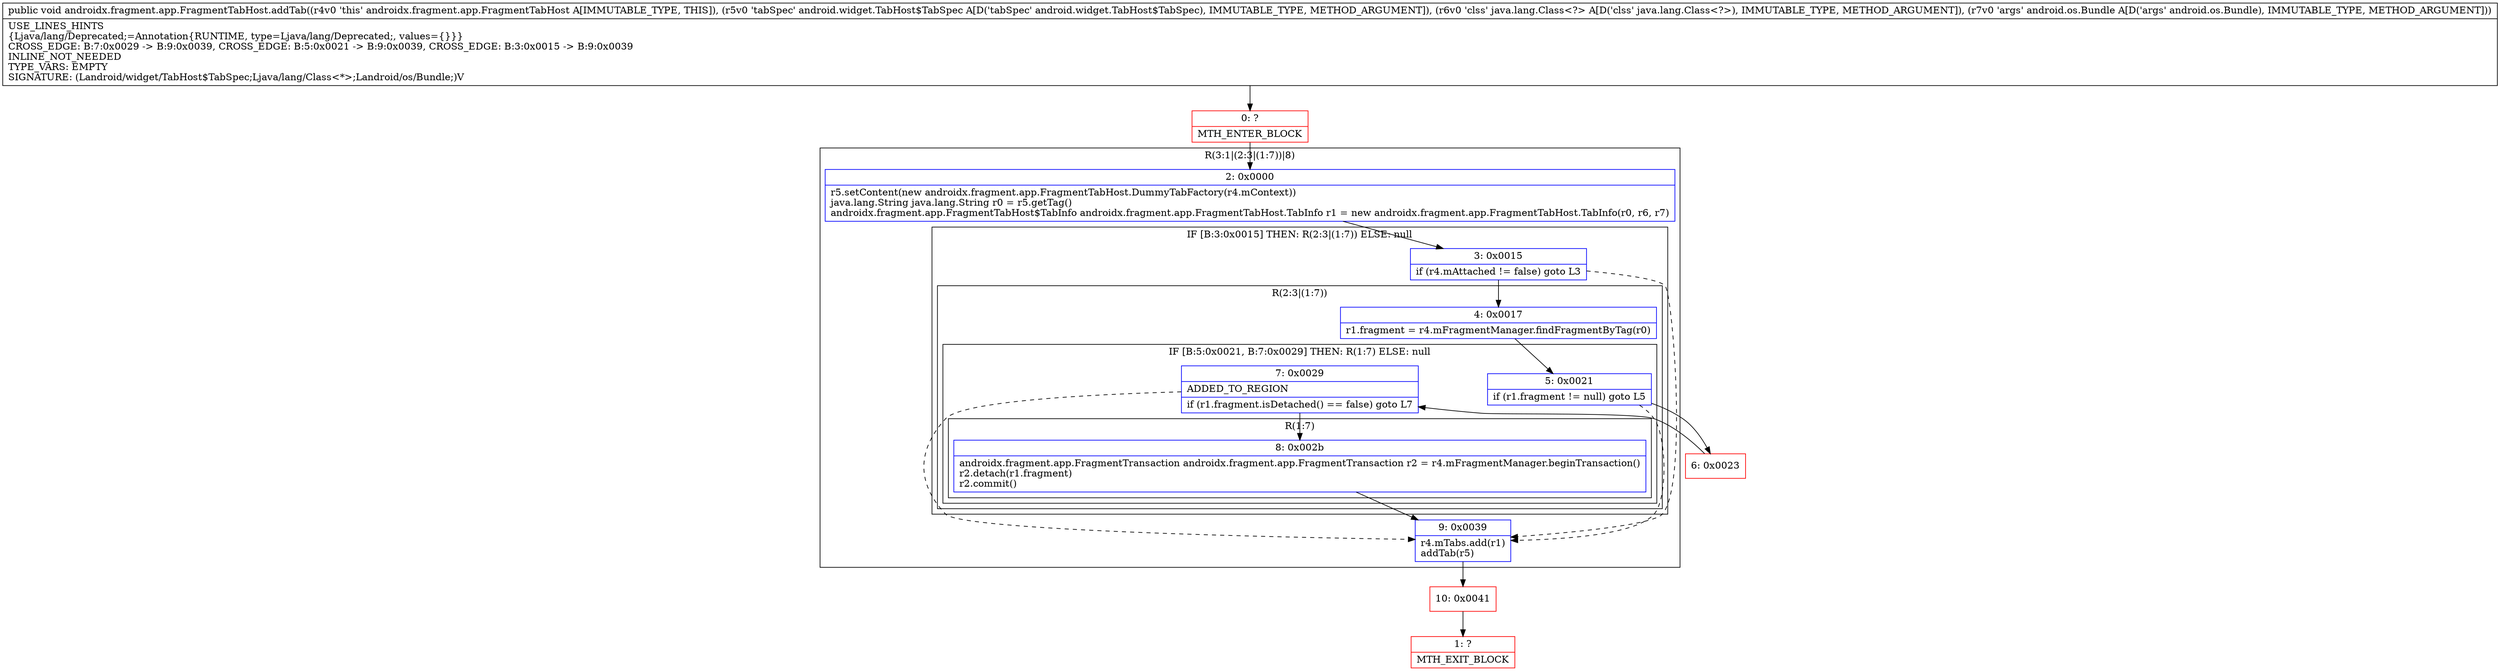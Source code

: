 digraph "CFG forandroidx.fragment.app.FragmentTabHost.addTab(Landroid\/widget\/TabHost$TabSpec;Ljava\/lang\/Class;Landroid\/os\/Bundle;)V" {
subgraph cluster_Region_1432395224 {
label = "R(3:1|(2:3|(1:7))|8)";
node [shape=record,color=blue];
Node_2 [shape=record,label="{2\:\ 0x0000|r5.setContent(new androidx.fragment.app.FragmentTabHost.DummyTabFactory(r4.mContext))\ljava.lang.String java.lang.String r0 = r5.getTag()\landroidx.fragment.app.FragmentTabHost$TabInfo androidx.fragment.app.FragmentTabHost.TabInfo r1 = new androidx.fragment.app.FragmentTabHost.TabInfo(r0, r6, r7)\l}"];
subgraph cluster_IfRegion_770918231 {
label = "IF [B:3:0x0015] THEN: R(2:3|(1:7)) ELSE: null";
node [shape=record,color=blue];
Node_3 [shape=record,label="{3\:\ 0x0015|if (r4.mAttached != false) goto L3\l}"];
subgraph cluster_Region_1850594713 {
label = "R(2:3|(1:7))";
node [shape=record,color=blue];
Node_4 [shape=record,label="{4\:\ 0x0017|r1.fragment = r4.mFragmentManager.findFragmentByTag(r0)\l}"];
subgraph cluster_IfRegion_1187284687 {
label = "IF [B:5:0x0021, B:7:0x0029] THEN: R(1:7) ELSE: null";
node [shape=record,color=blue];
Node_5 [shape=record,label="{5\:\ 0x0021|if (r1.fragment != null) goto L5\l}"];
Node_7 [shape=record,label="{7\:\ 0x0029|ADDED_TO_REGION\l|if (r1.fragment.isDetached() == false) goto L7\l}"];
subgraph cluster_Region_1856878286 {
label = "R(1:7)";
node [shape=record,color=blue];
Node_8 [shape=record,label="{8\:\ 0x002b|androidx.fragment.app.FragmentTransaction androidx.fragment.app.FragmentTransaction r2 = r4.mFragmentManager.beginTransaction()\lr2.detach(r1.fragment)\lr2.commit()\l}"];
}
}
}
}
Node_9 [shape=record,label="{9\:\ 0x0039|r4.mTabs.add(r1)\laddTab(r5)\l}"];
}
Node_0 [shape=record,color=red,label="{0\:\ ?|MTH_ENTER_BLOCK\l}"];
Node_6 [shape=record,color=red,label="{6\:\ 0x0023}"];
Node_10 [shape=record,color=red,label="{10\:\ 0x0041}"];
Node_1 [shape=record,color=red,label="{1\:\ ?|MTH_EXIT_BLOCK\l}"];
MethodNode[shape=record,label="{public void androidx.fragment.app.FragmentTabHost.addTab((r4v0 'this' androidx.fragment.app.FragmentTabHost A[IMMUTABLE_TYPE, THIS]), (r5v0 'tabSpec' android.widget.TabHost$TabSpec A[D('tabSpec' android.widget.TabHost$TabSpec), IMMUTABLE_TYPE, METHOD_ARGUMENT]), (r6v0 'clss' java.lang.Class\<?\> A[D('clss' java.lang.Class\<?\>), IMMUTABLE_TYPE, METHOD_ARGUMENT]), (r7v0 'args' android.os.Bundle A[D('args' android.os.Bundle), IMMUTABLE_TYPE, METHOD_ARGUMENT]))  | USE_LINES_HINTS\l\{Ljava\/lang\/Deprecated;=Annotation\{RUNTIME, type=Ljava\/lang\/Deprecated;, values=\{\}\}\}\lCROSS_EDGE: B:7:0x0029 \-\> B:9:0x0039, CROSS_EDGE: B:5:0x0021 \-\> B:9:0x0039, CROSS_EDGE: B:3:0x0015 \-\> B:9:0x0039\lINLINE_NOT_NEEDED\lTYPE_VARS: EMPTY\lSIGNATURE: (Landroid\/widget\/TabHost$TabSpec;Ljava\/lang\/Class\<*\>;Landroid\/os\/Bundle;)V\l}"];
MethodNode -> Node_0;Node_2 -> Node_3;
Node_3 -> Node_4;
Node_3 -> Node_9[style=dashed];
Node_4 -> Node_5;
Node_5 -> Node_6;
Node_5 -> Node_9[style=dashed];
Node_7 -> Node_8;
Node_7 -> Node_9[style=dashed];
Node_8 -> Node_9;
Node_9 -> Node_10;
Node_0 -> Node_2;
Node_6 -> Node_7;
Node_10 -> Node_1;
}

